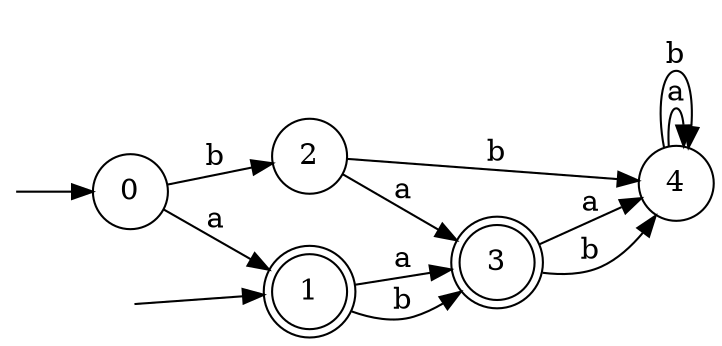 digraph finite_state_machine {
rankdir=LR;
size="8,5"
node [shape = doublecircle];
	1	3;
node [shape = circle];
P0 [shape = point, style=filed,color=white];
P0 -> 0 [ label = "" ];
P1 [shape = point, style=filed,color=white];
P1 -> 1 [ label = "" ];
0 -> 1 [ label = "a" ];
0 -> 2 [ label = "b" ];
1 -> 3 [ label = "a" ];
1 -> 3 [ label = "b" ];
2 -> 3 [ label = "a" ];
2 -> 4 [ label = "b" ];
3 -> 4 [ label = "a" ];
3 -> 4 [ label = "b" ];
4 -> 4 [ label = "a" ];
4 -> 4 [ label = "b" ];
}
